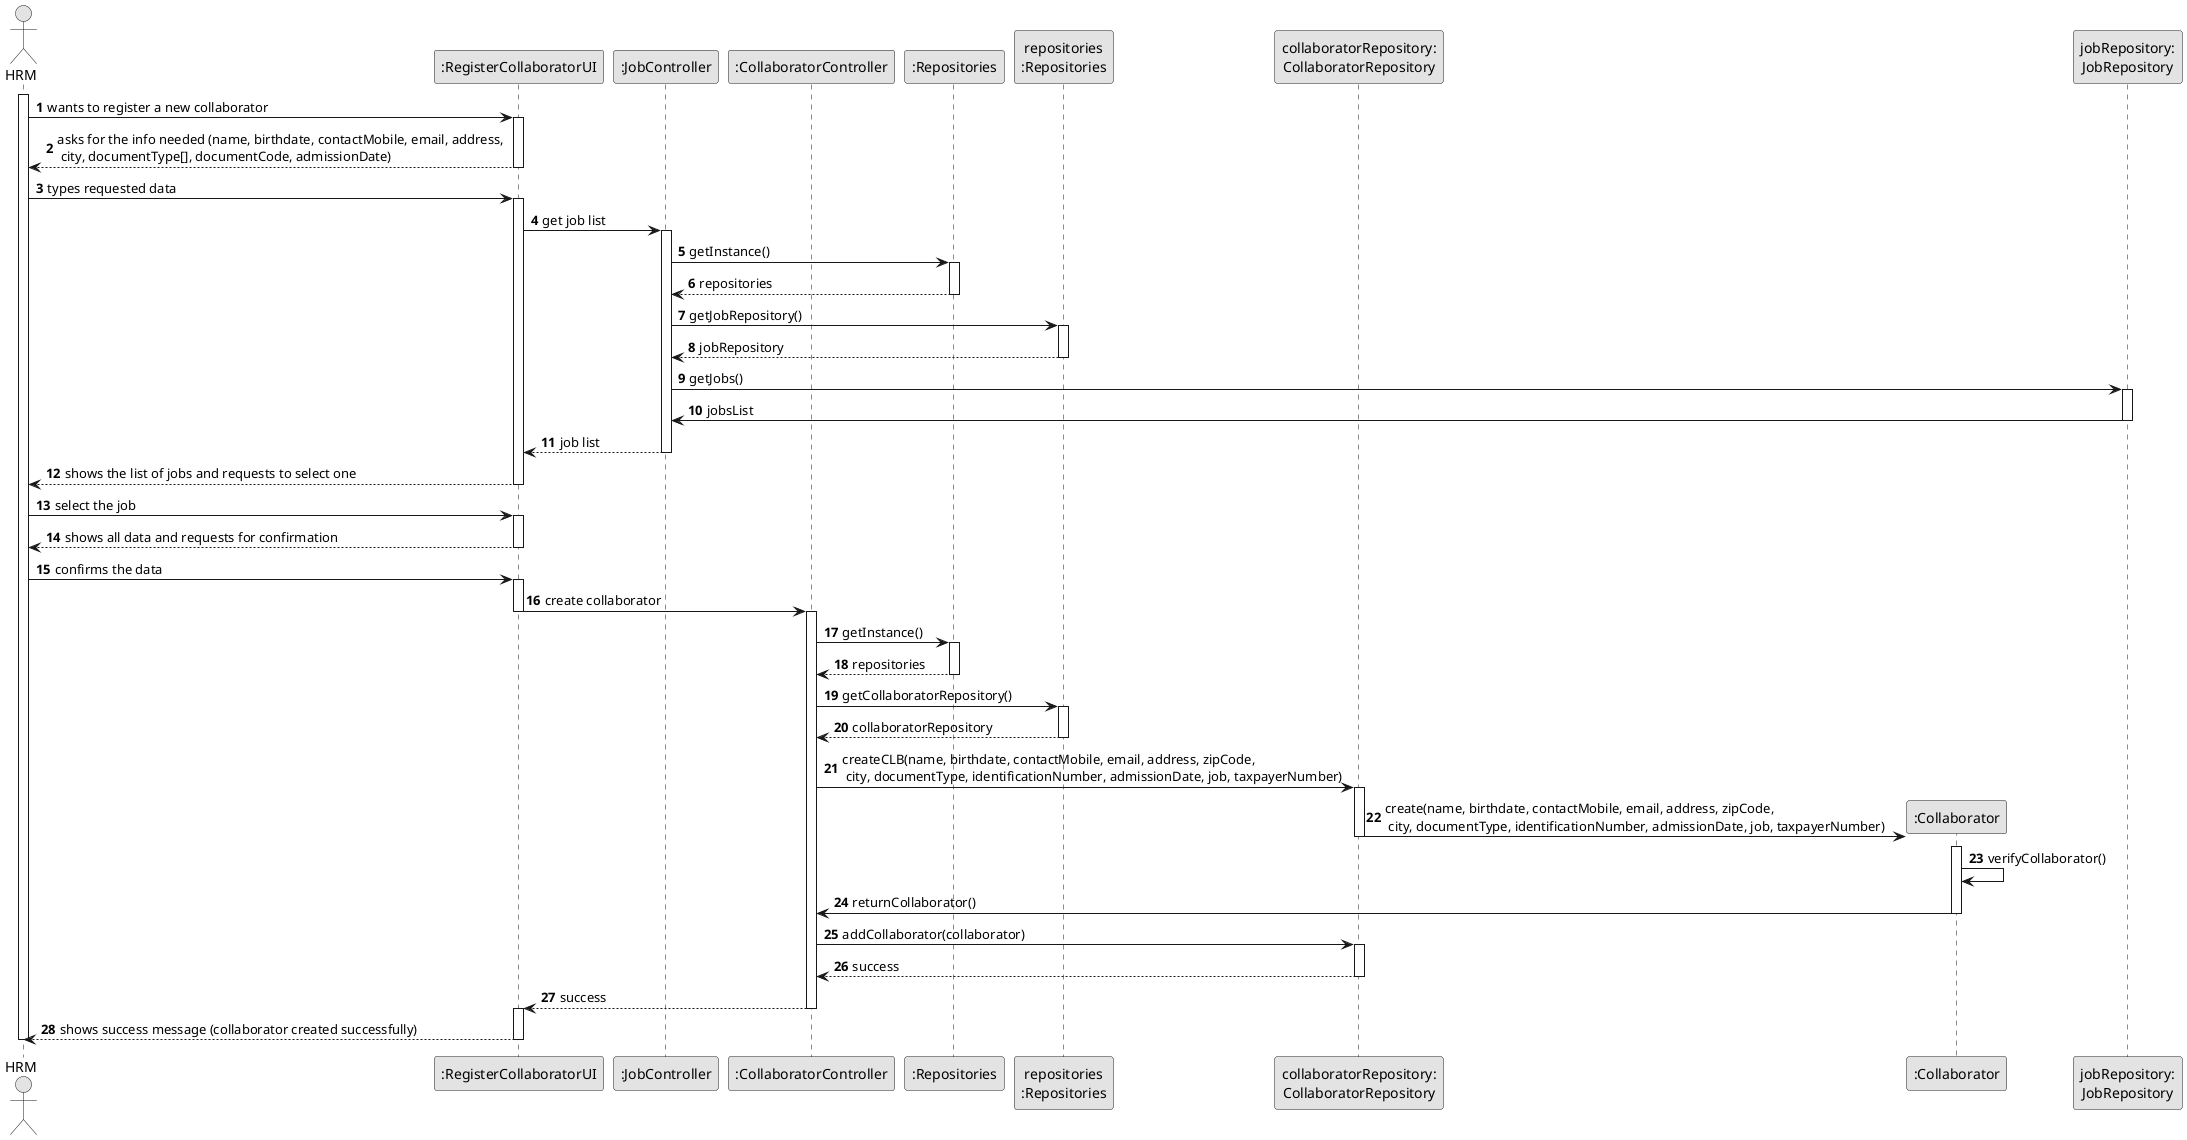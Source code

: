 @startuml
skinparam monochrome true
skinparam packageStyle rectangle
skinparam shadowing false

autonumber

actor "HRM" as HRM
participant ":RegisterCollaboratorUI" as UI
participant ":JobController" as JC
participant ":CollaboratorController" as CTRL
participant ":Repositories" as GlobRepo
participant "repositories\n:Repositories" as PLAT
participant "collaboratorRepository:\nCollaboratorRepository" as CLBREP
participant ":Collaborator" as CLB
participant "jobRepository:\nJobRepository" as jobRepository


activate HRM

        HRM -> UI : wants to register a new collaborator
        activate UI

        UI --> HRM : asks for the info needed (name, birthdate, contactMobile, email, address, \n city, documentType[], documentCode, admissionDate)
        deactivate UI

        HRM -> UI : types requested data
        activate UI

        UI -> JC: get job list





        activate JC

            JC -> GlobRepo : getInstance()
            activate GlobRepo

            GlobRepo --> JC : repositories
            deactivate GlobRepo

            JC -> PLAT : getJobRepository()
            activate PLAT

            PLAT -->  JC: jobRepository
            deactivate PLAT

            JC -> jobRepository : getJobs()
            activate jobRepository

            jobRepository -> JC : jobsList
            deactivate jobRepository


            JC --> UI : job list

        deactivate JC



        UI --> HRM : shows the list of jobs and requests to select one
        deactivate UI


        HRM -> UI : select the job
        activate UI

        UI --> HRM: shows all data and requests for confirmation
        deactivate UI

        HRM -> UI: confirms the data
        activate UI

        UI -> CTRL : create collaborator

        deactivate UI

        activate CTRL

            CTRL -> GlobRepo : getInstance()
            activate GlobRepo

            GlobRepo --> CTRL : repositories
            deactivate GlobRepo

            CTRL -> PLAT : getCollaboratorRepository()
            activate PLAT

            PLAT -->  CTRL: collaboratorRepository
            deactivate PLAT

            CTRL -> CLBREP : createCLB(name, birthdate, contactMobile, email, address, zipCode,\n city, documentType, identificationNumber, admissionDate, job, taxpayerNumber)


            activate CLBREP
            CLBREP->CLB** : create(name, birthdate, contactMobile, email, address, zipCode,\n city, documentType, identificationNumber, admissionDate, job, taxpayerNumber)

            deactivate CLBREP


            activate CLB
                    CLB -> CLB : verifyCollaborator()

                    CLB -> CTRL : returnCollaborator()
                deactivate CLB

                CTRL -> CLBREP: addCollaborator(collaborator)

                activate CLBREP

                   CLBREP --> CTRL : success
                deactivate CLBREP

                CTRL --> UI : success
        deactivate CTRL

        activate UI
        UI --> HRM : shows success message (collaborator created successfully)
        deactivate UI


deactivate HRM


@enduml

